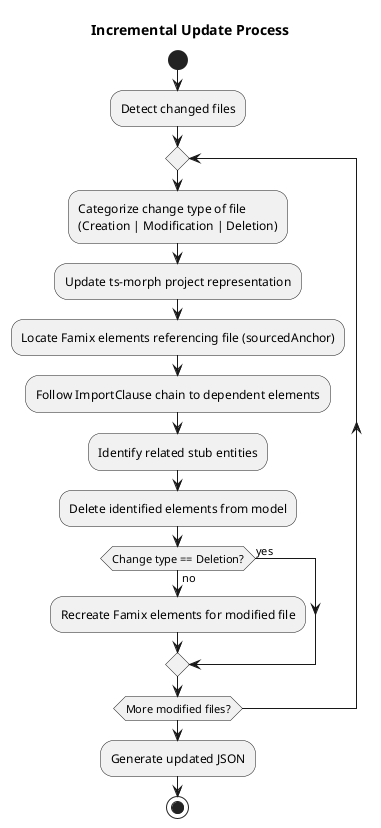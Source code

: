 @startuml
title Incremental Update Process

start

:Detect changed files;
repeat
  :Categorize change type of file
  (Creation | Modification | Deletion);

  :Update ts-morph project representation;

  :Locate Famix elements referencing file (sourcedAnchor);

  :Follow ImportClause chain to dependent elements;

  :Identify related stub entities;

  :Delete identified elements from model;

  if (Change type == Deletion?) then (yes)
  else (no)
    :Recreate Famix elements for modified file;
  endif

repeat while (More modified files?)

:Generate updated JSON;

stop
@enduml